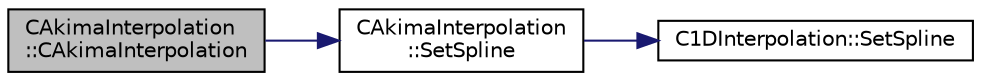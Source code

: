 digraph "CAkimaInterpolation::CAkimaInterpolation"
{
 // LATEX_PDF_SIZE
  edge [fontname="Helvetica",fontsize="10",labelfontname="Helvetica",labelfontsize="10"];
  node [fontname="Helvetica",fontsize="10",shape=record];
  rankdir="LR";
  Node1 [label="CAkimaInterpolation\l::CAkimaInterpolation",height=0.2,width=0.4,color="black", fillcolor="grey75", style="filled", fontcolor="black",tooltip="Constructor of the CAkimaInterpolation class."];
  Node1 -> Node2 [color="midnightblue",fontsize="10",style="solid",fontname="Helvetica"];
  Node2 [label="CAkimaInterpolation\l::SetSpline",height=0.2,width=0.4,color="black", fillcolor="white", style="filled",URL="$classCAkimaInterpolation.html#afe4f9df5711058c4f12e7d1b6bcf2646",tooltip="Build the spline."];
  Node2 -> Node3 [color="midnightblue",fontsize="10",style="solid",fontname="Helvetica"];
  Node3 [label="C1DInterpolation::SetSpline",height=0.2,width=0.4,color="black", fillcolor="white", style="filled",URL="$classC1DInterpolation.html#a268a74122ed720f6f23940d6f94b68ee",tooltip="Virtual method for setting the coefficients of the respective spline."];
}
